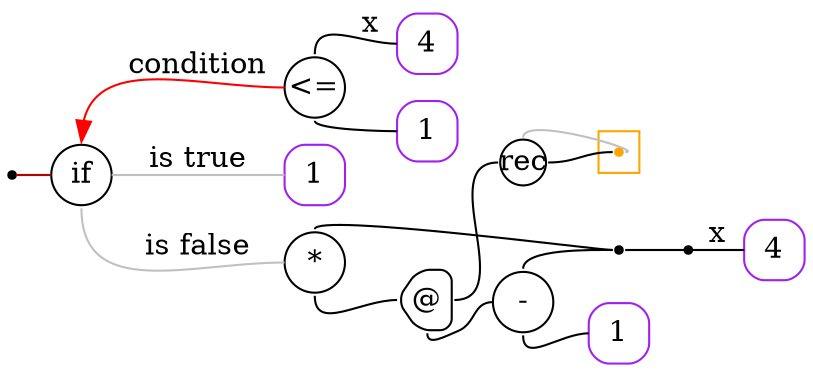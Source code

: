 digraph G {
  rankdir=LR;
  edge[arrowhead=none,arrowtail=none];
  node[fixedsize=true,shape=circle]
  size="9.201041666666667,5.219270833333334";
  labeldistance=0;
  nodesep=.175;
  ranksep=.175;

 nd1[shape=point];
 nd68[label="rec",tooltip="nd68-RecurGraph",style=rounded,width=.3,height=.3,color="#000000"];
   subgraph cluster_nd72 {
     graph[style=fill,color="orange"];
     ndcluster_nd72[tooltip="nd72",orientation=90,shape=point,color="orange"];
   };
   nd14[label="4",tooltip="nd14-ConstGraph",style=rounded,orientation=90,shape=square,width=.4,height=.4,color="purple"];
 nd27[label="if",tooltip="nd27-IfGraph",style=rounded,width=.4,height=.4,color="#000000"];
 nd28[label="<=",tooltip="nd28-BinOpGraph",style=rounded,width=.4,height=.4,color="#000000"];
   nd34[label="1",tooltip="nd34-ConstGraph",style=rounded,orientation=90,shape=square,width=.4,height=.4,color="purple"];
   nd40[label="1",tooltip="nd40-ConstGraph",style=rounded,orientation=90,shape=square,width=.4,height=.4,color="purple"];
 nd42[label="*",tooltip="nd42-BinOpGraph",style=rounded,width=.4,height=.4,color="#000000"];
 nd45[label="@",tooltip="nd45-AppGraph",style=rounded,orientation=90,shape=house,width=.4,height=.4,color="#000000"];
 nd49[label="-",tooltip="nd49-BinOpGraph",style=rounded,width=.4,height=.4,color="#000000"];
   nd55[label="1",tooltip="nd55-ConstGraph",style=rounded,orientation=90,shape=square,width=.4,height=.4,color="purple"];
 nd59[label=" ",tooltip="nd59-ContractGraph",style=rounded,orientation=90,shape=point];
 nd61[label=" ",tooltip="nd61-ContractGraph",style=rounded,orientation=90,shape=point];
   nd98[label="4",tooltip="nd98-ConstGraph",style=rounded,orientation=90,shape=square,width=.4,height=.4,color="purple"];

  nd28->nd34[tailport=s,headport=w];
  nd49->nd55[tailport=s,headport=w];
  nd45->nd68[tailport=e,headport=w,color=black,arrowhead=none,arrowtail=none];
  nd45->nd49[tailport=s,headport=w];
  nd42->nd45[tailport=s,headport=w];
  nd49->nd59[tailport=n,headport=w];
  nd42->nd59[tailport=n,headport=w];
  nd27->nd28[dir=back,label="condition",headport=w,tailport=n,color=red,arrowtail=normal];
  nd27->nd40[label="is true",tailport=e,headport=w,color=grey,arrowhead=none,arrowtail=none];
  nd27->nd42[label="is false",tailport=s,headport=w,color=grey,arrowhead=none,arrowtail=none];
  nd28->nd98[label="x",tailport=n,headport=w];
  nd59->nd61[tailport=e,headport=w];
  nd1->nd27[tailport=e,headport=w,color="#b70000",arrowhead=none,arrowtail=none];
  nd61->nd14[label="x",tailport=e,headport=w];
  nd68->ndcluster_nd72[dir=back,headport=e,tailport=n,color=grey,arrowhead=none,arrowtail=none];
  nd68->ndcluster_nd72[tailport=e,headport=w];
}